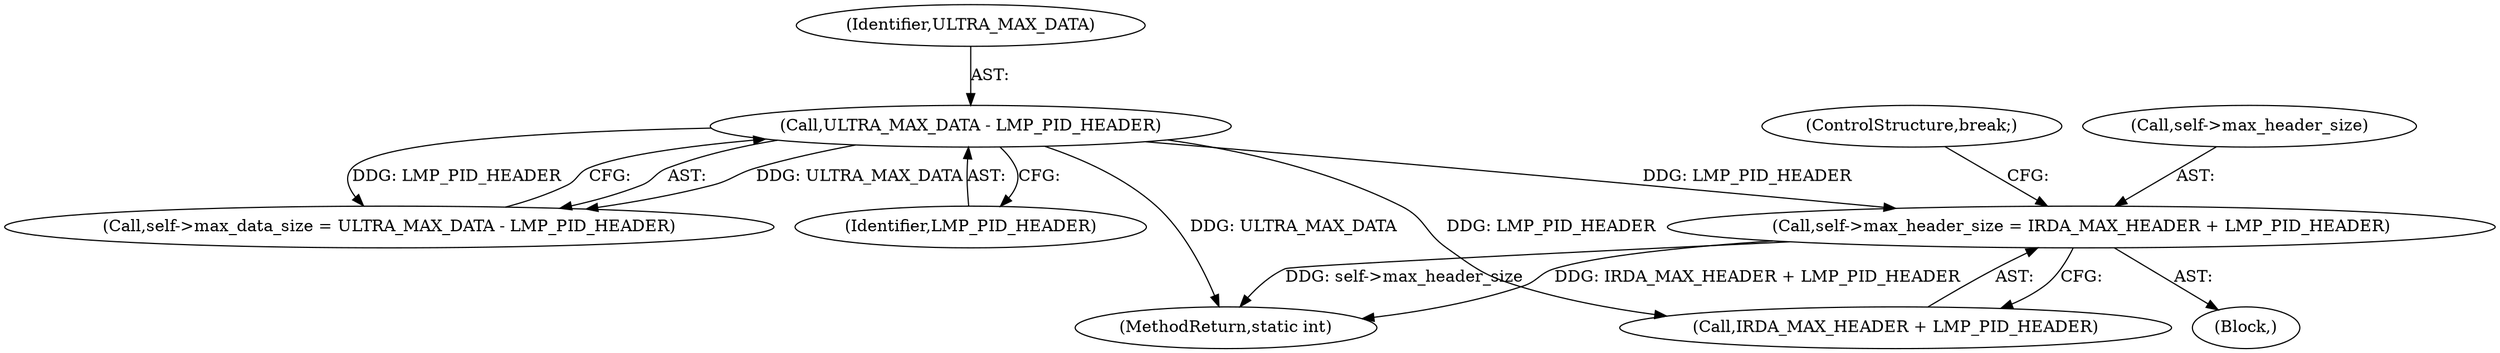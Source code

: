 digraph "0_linux_79462ad02e861803b3840cc782248c7359451cd9_3@integer" {
"1000230" [label="(Call,self->max_header_size = IRDA_MAX_HEADER + LMP_PID_HEADER)"];
"1000227" [label="(Call,ULTRA_MAX_DATA - LMP_PID_HEADER)"];
"1000229" [label="(Identifier,LMP_PID_HEADER)"];
"1000234" [label="(Call,IRDA_MAX_HEADER + LMP_PID_HEADER)"];
"1000319" [label="(MethodReturn,static int)"];
"1000223" [label="(Call,self->max_data_size = ULTRA_MAX_DATA - LMP_PID_HEADER)"];
"1000228" [label="(Identifier,ULTRA_MAX_DATA)"];
"1000215" [label="(Block,)"];
"1000237" [label="(ControlStructure,break;)"];
"1000230" [label="(Call,self->max_header_size = IRDA_MAX_HEADER + LMP_PID_HEADER)"];
"1000231" [label="(Call,self->max_header_size)"];
"1000227" [label="(Call,ULTRA_MAX_DATA - LMP_PID_HEADER)"];
"1000230" -> "1000215"  [label="AST: "];
"1000230" -> "1000234"  [label="CFG: "];
"1000231" -> "1000230"  [label="AST: "];
"1000234" -> "1000230"  [label="AST: "];
"1000237" -> "1000230"  [label="CFG: "];
"1000230" -> "1000319"  [label="DDG: self->max_header_size"];
"1000230" -> "1000319"  [label="DDG: IRDA_MAX_HEADER + LMP_PID_HEADER"];
"1000227" -> "1000230"  [label="DDG: LMP_PID_HEADER"];
"1000227" -> "1000223"  [label="AST: "];
"1000227" -> "1000229"  [label="CFG: "];
"1000228" -> "1000227"  [label="AST: "];
"1000229" -> "1000227"  [label="AST: "];
"1000223" -> "1000227"  [label="CFG: "];
"1000227" -> "1000319"  [label="DDG: ULTRA_MAX_DATA"];
"1000227" -> "1000223"  [label="DDG: ULTRA_MAX_DATA"];
"1000227" -> "1000223"  [label="DDG: LMP_PID_HEADER"];
"1000227" -> "1000234"  [label="DDG: LMP_PID_HEADER"];
}

